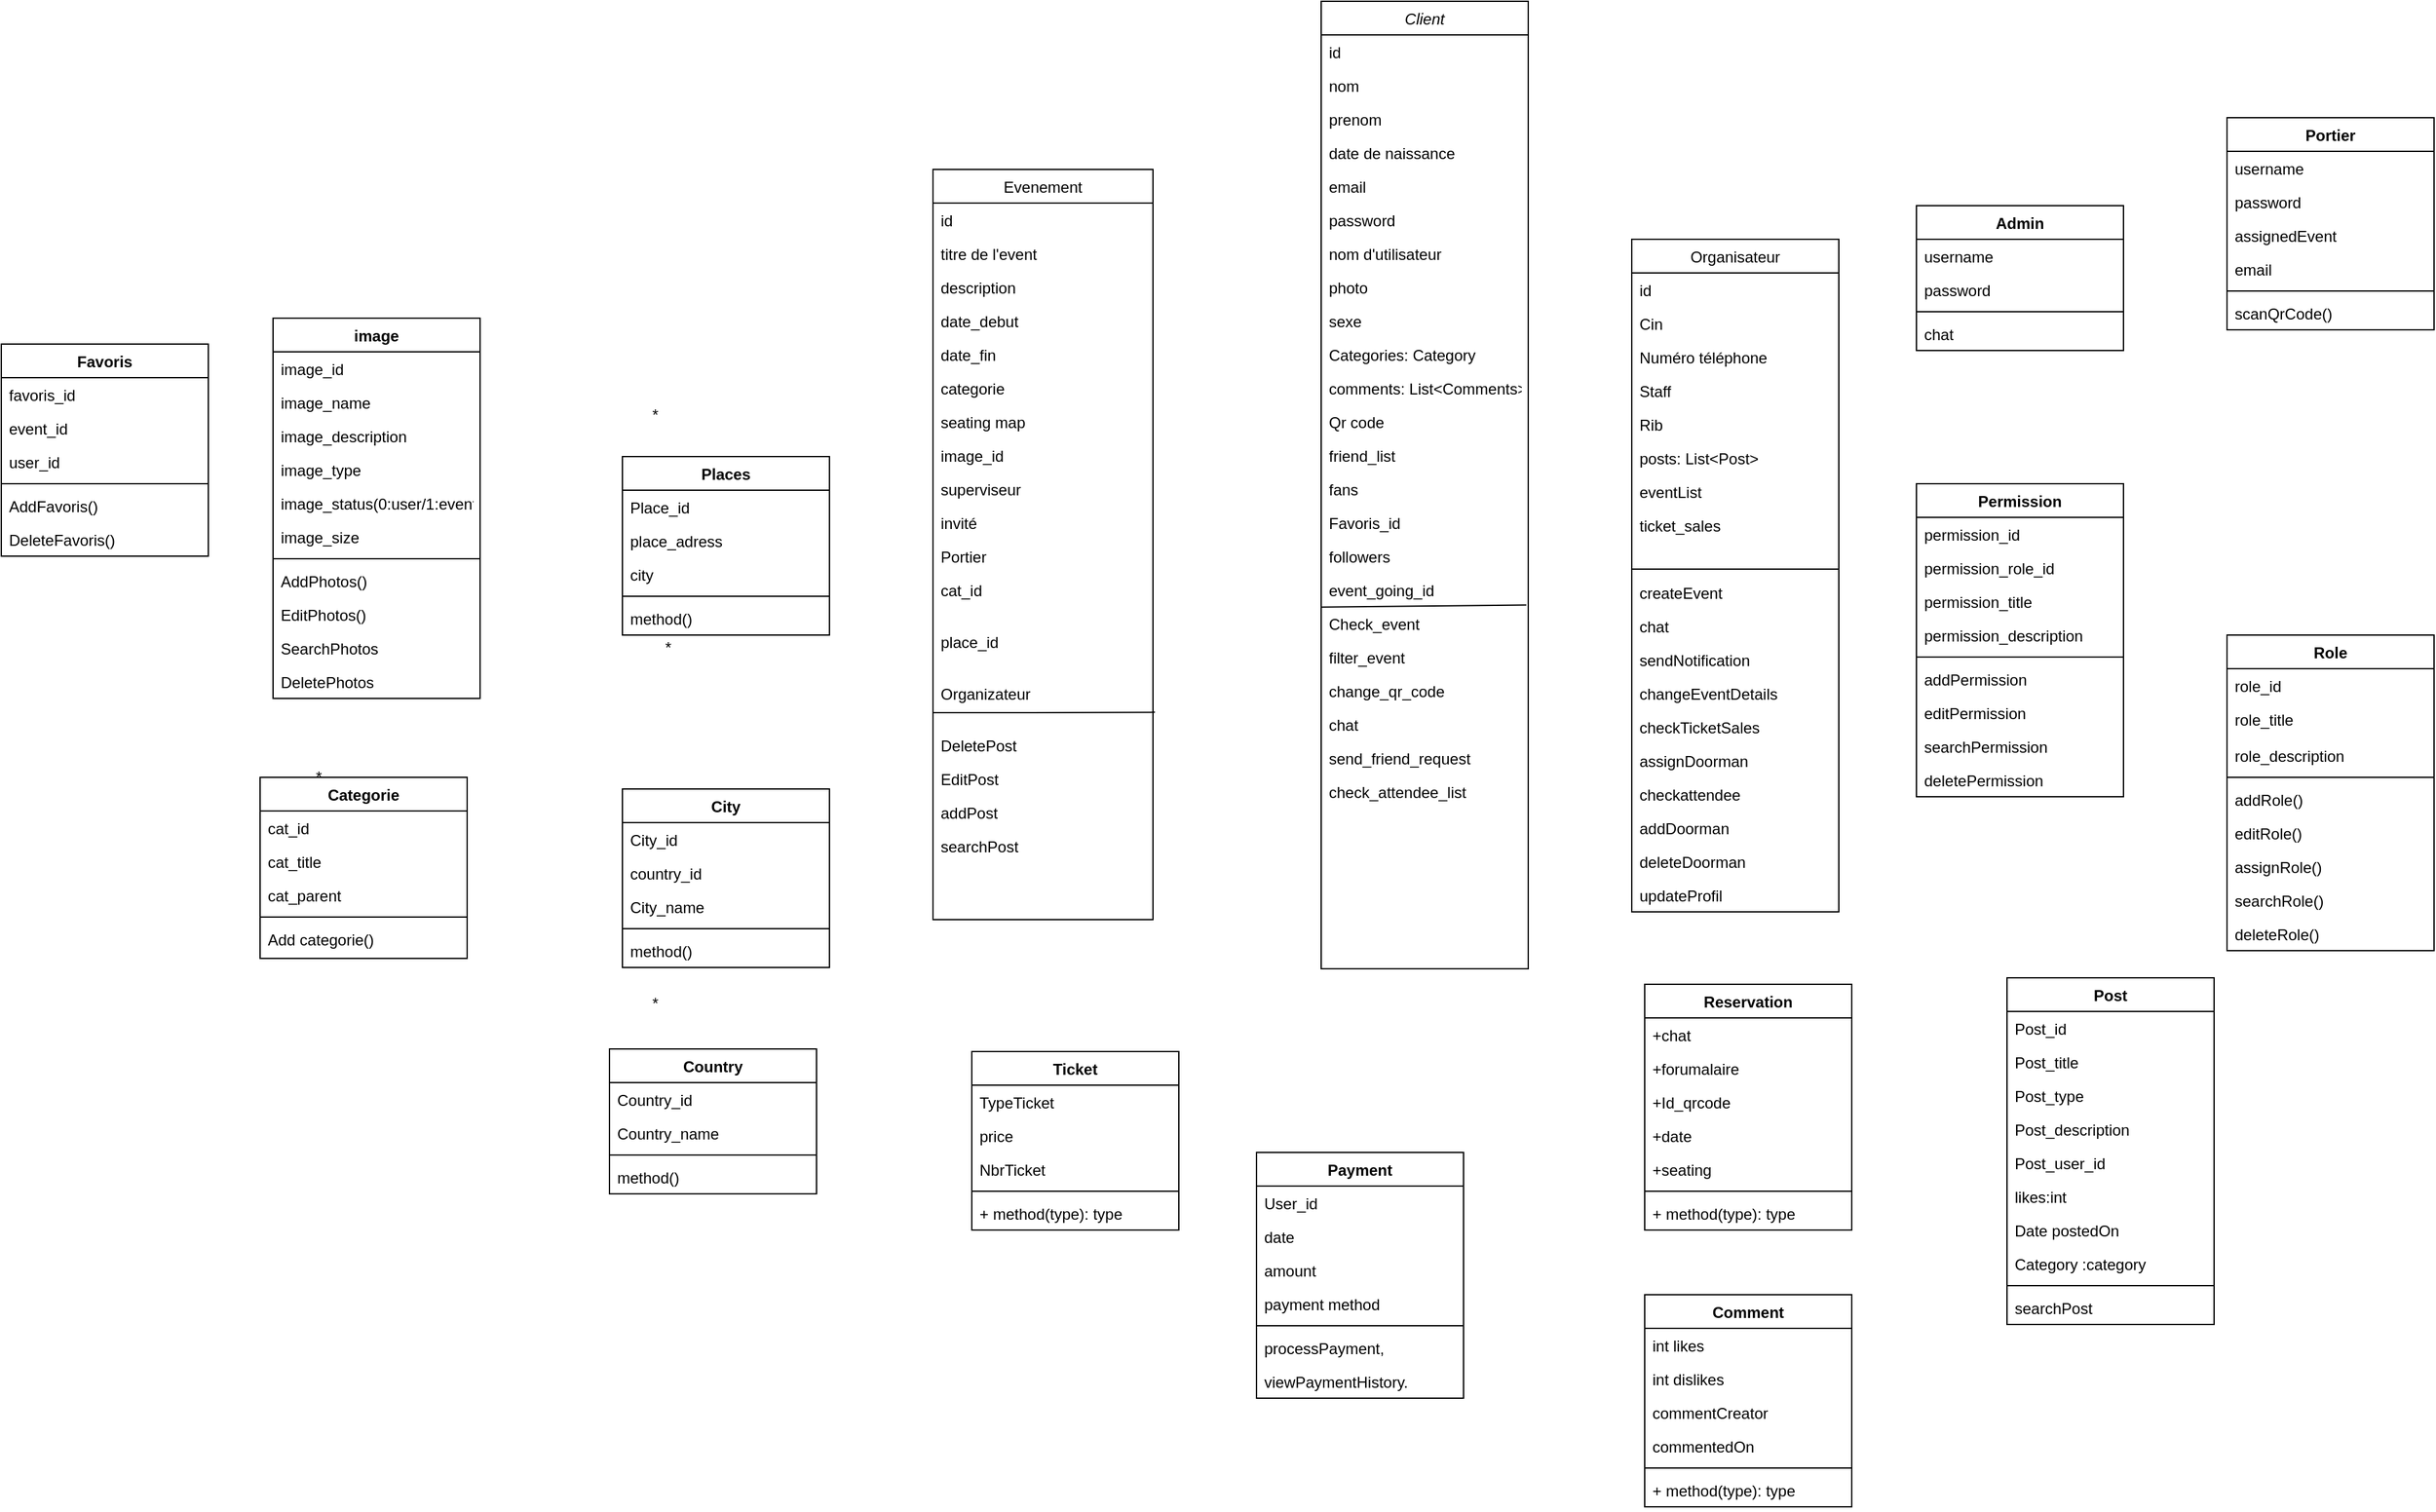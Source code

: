 <mxfile version="20.8.16" type="github">
  <diagram id="C5RBs43oDa-KdzZeNtuy" name="Page-1">
    <mxGraphModel dx="2049" dy="470" grid="1" gridSize="10" guides="1" tooltips="1" connect="1" arrows="1" fold="1" page="1" pageScale="1" pageWidth="1169" pageHeight="827" math="0" shadow="0">
      <root>
        <mxCell id="WIyWlLk6GJQsqaUBKTNV-0" />
        <mxCell id="WIyWlLk6GJQsqaUBKTNV-1" parent="WIyWlLk6GJQsqaUBKTNV-0" />
        <mxCell id="5mnJ16wSldUnXJheerde-0" value="Client" style="swimlane;fontStyle=2;align=center;verticalAlign=top;childLayout=stackLayout;horizontal=1;startSize=26;horizontalStack=0;resizeParent=1;resizeLast=0;collapsible=1;marginBottom=0;rounded=0;shadow=0;strokeWidth=1;" parent="WIyWlLk6GJQsqaUBKTNV-1" vertex="1">
          <mxGeometry x="290" y="520" width="160" height="748" as="geometry">
            <mxRectangle x="230" y="140" width="160" height="26" as="alternateBounds" />
          </mxGeometry>
        </mxCell>
        <mxCell id="5mnJ16wSldUnXJheerde-1" value="id" style="text;align=left;verticalAlign=top;spacingLeft=4;spacingRight=4;overflow=hidden;rotatable=0;points=[[0,0.5],[1,0.5]];portConstraint=eastwest;" parent="5mnJ16wSldUnXJheerde-0" vertex="1">
          <mxGeometry y="26" width="160" height="26" as="geometry" />
        </mxCell>
        <mxCell id="5mnJ16wSldUnXJheerde-2" value="nom" style="text;align=left;verticalAlign=top;spacingLeft=4;spacingRight=4;overflow=hidden;rotatable=0;points=[[0,0.5],[1,0.5]];portConstraint=eastwest;rounded=0;shadow=0;html=0;" parent="5mnJ16wSldUnXJheerde-0" vertex="1">
          <mxGeometry y="52" width="160" height="26" as="geometry" />
        </mxCell>
        <mxCell id="5mnJ16wSldUnXJheerde-3" value="prenom" style="text;align=left;verticalAlign=top;spacingLeft=4;spacingRight=4;overflow=hidden;rotatable=0;points=[[0,0.5],[1,0.5]];portConstraint=eastwest;rounded=0;shadow=0;html=0;" parent="5mnJ16wSldUnXJheerde-0" vertex="1">
          <mxGeometry y="78" width="160" height="26" as="geometry" />
        </mxCell>
        <mxCell id="5mnJ16wSldUnXJheerde-4" value="date de naissance" style="text;align=left;verticalAlign=top;spacingLeft=4;spacingRight=4;overflow=hidden;rotatable=0;points=[[0,0.5],[1,0.5]];portConstraint=eastwest;" parent="5mnJ16wSldUnXJheerde-0" vertex="1">
          <mxGeometry y="104" width="160" height="26" as="geometry" />
        </mxCell>
        <mxCell id="5mnJ16wSldUnXJheerde-5" value="email" style="text;align=left;verticalAlign=top;spacingLeft=4;spacingRight=4;overflow=hidden;rotatable=0;points=[[0,0.5],[1,0.5]];portConstraint=eastwest;" parent="5mnJ16wSldUnXJheerde-0" vertex="1">
          <mxGeometry y="130" width="160" height="26" as="geometry" />
        </mxCell>
        <mxCell id="5mnJ16wSldUnXJheerde-7" value="" style="endArrow=none;html=1;rounded=0;exitX=0.001;exitY=0.014;exitDx=0;exitDy=0;exitPerimeter=0;entryX=0.991;entryY=-0.046;entryDx=0;entryDy=0;entryPerimeter=0;" parent="5mnJ16wSldUnXJheerde-0" source="5mnJ16wSldUnXJheerde-206" target="5mnJ16wSldUnXJheerde-206" edge="1">
          <mxGeometry width="50" height="50" relative="1" as="geometry">
            <mxPoint y="390" as="sourcePoint" />
            <mxPoint x="160" y="450" as="targetPoint" />
            <Array as="points" />
          </mxGeometry>
        </mxCell>
        <mxCell id="5mnJ16wSldUnXJheerde-6" value="password" style="text;align=left;verticalAlign=top;spacingLeft=4;spacingRight=4;overflow=hidden;rotatable=0;points=[[0,0.5],[1,0.5]];portConstraint=eastwest;" parent="5mnJ16wSldUnXJheerde-0" vertex="1">
          <mxGeometry y="156" width="160" height="26" as="geometry" />
        </mxCell>
        <mxCell id="5mnJ16wSldUnXJheerde-8" value="nom d&#39;utilisateur" style="text;align=left;verticalAlign=top;spacingLeft=4;spacingRight=4;overflow=hidden;rotatable=0;points=[[0,0.5],[1,0.5]];portConstraint=eastwest;" parent="5mnJ16wSldUnXJheerde-0" vertex="1">
          <mxGeometry y="182" width="160" height="26" as="geometry" />
        </mxCell>
        <mxCell id="5mnJ16wSldUnXJheerde-9" value="photo" style="text;align=left;verticalAlign=top;spacingLeft=4;spacingRight=4;overflow=hidden;rotatable=0;points=[[0,0.5],[1,0.5]];portConstraint=eastwest;" parent="5mnJ16wSldUnXJheerde-0" vertex="1">
          <mxGeometry y="208" width="160" height="26" as="geometry" />
        </mxCell>
        <mxCell id="5mnJ16wSldUnXJheerde-10" value="sexe" style="text;align=left;verticalAlign=top;spacingLeft=4;spacingRight=4;overflow=hidden;rotatable=0;points=[[0,0.5],[1,0.5]];portConstraint=eastwest;" parent="5mnJ16wSldUnXJheerde-0" vertex="1">
          <mxGeometry y="234" width="160" height="26" as="geometry" />
        </mxCell>
        <mxCell id="5mnJ16wSldUnXJheerde-172" value="Categories: Category" style="text;align=left;verticalAlign=top;spacingLeft=4;spacingRight=4;overflow=hidden;rotatable=0;points=[[0,0.5],[1,0.5]];portConstraint=eastwest;" parent="5mnJ16wSldUnXJheerde-0" vertex="1">
          <mxGeometry y="260" width="160" height="26" as="geometry" />
        </mxCell>
        <mxCell id="5mnJ16wSldUnXJheerde-199" value="comments: List&lt;Comments&gt;" style="text;align=left;verticalAlign=top;spacingLeft=4;spacingRight=4;overflow=hidden;rotatable=0;points=[[0,0.5],[1,0.5]];portConstraint=eastwest;" parent="5mnJ16wSldUnXJheerde-0" vertex="1">
          <mxGeometry y="286" width="160" height="26" as="geometry" />
        </mxCell>
        <mxCell id="5mnJ16wSldUnXJheerde-200" value="Qr code" style="text;align=left;verticalAlign=top;spacingLeft=4;spacingRight=4;overflow=hidden;rotatable=0;points=[[0,0.5],[1,0.5]];portConstraint=eastwest;" parent="5mnJ16wSldUnXJheerde-0" vertex="1">
          <mxGeometry y="312" width="160" height="26" as="geometry" />
        </mxCell>
        <mxCell id="5mnJ16wSldUnXJheerde-201" value="friend_list" style="text;align=left;verticalAlign=top;spacingLeft=4;spacingRight=4;overflow=hidden;rotatable=0;points=[[0,0.5],[1,0.5]];portConstraint=eastwest;" parent="5mnJ16wSldUnXJheerde-0" vertex="1">
          <mxGeometry y="338" width="160" height="26" as="geometry" />
        </mxCell>
        <mxCell id="5mnJ16wSldUnXJheerde-202" value="fans" style="text;align=left;verticalAlign=top;spacingLeft=4;spacingRight=4;overflow=hidden;rotatable=0;points=[[0,0.5],[1,0.5]];portConstraint=eastwest;" parent="5mnJ16wSldUnXJheerde-0" vertex="1">
          <mxGeometry y="364" width="160" height="26" as="geometry" />
        </mxCell>
        <mxCell id="BS6WgVQt4ClSwslzW5X6-24" value="Favoris_id" style="text;align=left;verticalAlign=top;spacingLeft=4;spacingRight=4;overflow=hidden;rotatable=0;points=[[0,0.5],[1,0.5]];portConstraint=eastwest;" parent="5mnJ16wSldUnXJheerde-0" vertex="1">
          <mxGeometry y="390" width="160" height="26" as="geometry" />
        </mxCell>
        <mxCell id="5mnJ16wSldUnXJheerde-204" value="followers" style="text;align=left;verticalAlign=top;spacingLeft=4;spacingRight=4;overflow=hidden;rotatable=0;points=[[0,0.5],[1,0.5]];portConstraint=eastwest;" parent="5mnJ16wSldUnXJheerde-0" vertex="1">
          <mxGeometry y="416" width="160" height="26" as="geometry" />
        </mxCell>
        <mxCell id="5mnJ16wSldUnXJheerde-205" value="event_going_id" style="text;align=left;verticalAlign=top;spacingLeft=4;spacingRight=4;overflow=hidden;rotatable=0;points=[[0,0.5],[1,0.5]];portConstraint=eastwest;" parent="5mnJ16wSldUnXJheerde-0" vertex="1">
          <mxGeometry y="442" width="160" height="26" as="geometry" />
        </mxCell>
        <mxCell id="5mnJ16wSldUnXJheerde-206" value="Check_event" style="text;align=left;verticalAlign=top;spacingLeft=4;spacingRight=4;overflow=hidden;rotatable=0;points=[[0,0.5],[1,0.5]];portConstraint=eastwest;" parent="5mnJ16wSldUnXJheerde-0" vertex="1">
          <mxGeometry y="468" width="160" height="26" as="geometry" />
        </mxCell>
        <mxCell id="5mnJ16wSldUnXJheerde-207" value="filter_event" style="text;align=left;verticalAlign=top;spacingLeft=4;spacingRight=4;overflow=hidden;rotatable=0;points=[[0,0.5],[1,0.5]];portConstraint=eastwest;" parent="5mnJ16wSldUnXJheerde-0" vertex="1">
          <mxGeometry y="494" width="160" height="26" as="geometry" />
        </mxCell>
        <mxCell id="5mnJ16wSldUnXJheerde-208" value="change_qr_code" style="text;align=left;verticalAlign=top;spacingLeft=4;spacingRight=4;overflow=hidden;rotatable=0;points=[[0,0.5],[1,0.5]];portConstraint=eastwest;" parent="5mnJ16wSldUnXJheerde-0" vertex="1">
          <mxGeometry y="520" width="160" height="26" as="geometry" />
        </mxCell>
        <mxCell id="5mnJ16wSldUnXJheerde-209" value="chat" style="text;align=left;verticalAlign=top;spacingLeft=4;spacingRight=4;overflow=hidden;rotatable=0;points=[[0,0.5],[1,0.5]];portConstraint=eastwest;" parent="5mnJ16wSldUnXJheerde-0" vertex="1">
          <mxGeometry y="546" width="160" height="26" as="geometry" />
        </mxCell>
        <mxCell id="5mnJ16wSldUnXJheerde-210" value="send_friend_request" style="text;align=left;verticalAlign=top;spacingLeft=4;spacingRight=4;overflow=hidden;rotatable=0;points=[[0,0.5],[1,0.5]];portConstraint=eastwest;" parent="5mnJ16wSldUnXJheerde-0" vertex="1">
          <mxGeometry y="572" width="160" height="26" as="geometry" />
        </mxCell>
        <mxCell id="5mnJ16wSldUnXJheerde-211" value="check_attendee_list" style="text;align=left;verticalAlign=top;spacingLeft=4;spacingRight=4;overflow=hidden;rotatable=0;points=[[0,0.5],[1,0.5]];portConstraint=eastwest;" parent="5mnJ16wSldUnXJheerde-0" vertex="1">
          <mxGeometry y="598" width="160" height="26" as="geometry" />
        </mxCell>
        <mxCell id="5mnJ16wSldUnXJheerde-11" value="Organisateur" style="swimlane;fontStyle=0;align=center;verticalAlign=top;childLayout=stackLayout;horizontal=1;startSize=26;horizontalStack=0;resizeParent=1;resizeLast=0;collapsible=1;marginBottom=0;rounded=0;shadow=0;strokeWidth=1;" parent="WIyWlLk6GJQsqaUBKTNV-1" vertex="1">
          <mxGeometry x="530" y="704" width="160" height="520" as="geometry">
            <mxRectangle x="130" y="380" width="160" height="26" as="alternateBounds" />
          </mxGeometry>
        </mxCell>
        <mxCell id="5mnJ16wSldUnXJheerde-12" value="id" style="text;align=left;verticalAlign=top;spacingLeft=4;spacingRight=4;overflow=hidden;rotatable=0;points=[[0,0.5],[1,0.5]];portConstraint=eastwest;" parent="5mnJ16wSldUnXJheerde-11" vertex="1">
          <mxGeometry y="26" width="160" height="26" as="geometry" />
        </mxCell>
        <mxCell id="5mnJ16wSldUnXJheerde-13" value="Cin" style="text;align=left;verticalAlign=top;spacingLeft=4;spacingRight=4;overflow=hidden;rotatable=0;points=[[0,0.5],[1,0.5]];portConstraint=eastwest;rounded=0;shadow=0;html=0;" parent="5mnJ16wSldUnXJheerde-11" vertex="1">
          <mxGeometry y="52" width="160" height="26" as="geometry" />
        </mxCell>
        <mxCell id="5mnJ16wSldUnXJheerde-14" value="Numéro téléphone" style="text;align=left;verticalAlign=top;spacingLeft=4;spacingRight=4;overflow=hidden;rotatable=0;points=[[0,0.5],[1,0.5]];portConstraint=eastwest;fontStyle=0" parent="5mnJ16wSldUnXJheerde-11" vertex="1">
          <mxGeometry y="78" width="160" height="26" as="geometry" />
        </mxCell>
        <mxCell id="5mnJ16wSldUnXJheerde-15" value="Staff" style="text;align=left;verticalAlign=top;spacingLeft=4;spacingRight=4;overflow=hidden;rotatable=0;points=[[0,0.5],[1,0.5]];portConstraint=eastwest;fontStyle=0" parent="5mnJ16wSldUnXJheerde-11" vertex="1">
          <mxGeometry y="104" width="160" height="26" as="geometry" />
        </mxCell>
        <mxCell id="5mnJ16wSldUnXJheerde-184" value="Rib" style="text;align=left;verticalAlign=top;spacingLeft=4;spacingRight=4;overflow=hidden;rotatable=0;points=[[0,0.5],[1,0.5]];portConstraint=eastwest;fontStyle=0" parent="5mnJ16wSldUnXJheerde-11" vertex="1">
          <mxGeometry y="130" width="160" height="26" as="geometry" />
        </mxCell>
        <mxCell id="5mnJ16wSldUnXJheerde-16" value="posts: List&lt;Post&gt;" style="text;align=left;verticalAlign=top;spacingLeft=4;spacingRight=4;overflow=hidden;rotatable=0;points=[[0,0.5],[1,0.5]];portConstraint=eastwest;fontStyle=0" parent="5mnJ16wSldUnXJheerde-11" vertex="1">
          <mxGeometry y="156" width="160" height="26" as="geometry" />
        </mxCell>
        <mxCell id="5mnJ16wSldUnXJheerde-214" value="eventList" style="text;align=left;verticalAlign=top;spacingLeft=4;spacingRight=4;overflow=hidden;rotatable=0;points=[[0,0.5],[1,0.5]];portConstraint=eastwest;fontStyle=0" parent="5mnJ16wSldUnXJheerde-11" vertex="1">
          <mxGeometry y="182" width="160" height="26" as="geometry" />
        </mxCell>
        <mxCell id="5mnJ16wSldUnXJheerde-215" value="ticket_sales" style="text;align=left;verticalAlign=top;spacingLeft=4;spacingRight=4;overflow=hidden;rotatable=0;points=[[0,0.5],[1,0.5]];portConstraint=eastwest;fontStyle=0" parent="5mnJ16wSldUnXJheerde-11" vertex="1">
          <mxGeometry y="208" width="160" height="26" as="geometry" />
        </mxCell>
        <mxCell id="5mnJ16wSldUnXJheerde-219" value="  " style="text;align=left;verticalAlign=top;spacingLeft=4;spacingRight=4;overflow=hidden;rotatable=0;points=[[0,0.5],[1,0.5]];portConstraint=eastwest;fontStyle=0" parent="5mnJ16wSldUnXJheerde-11" vertex="1">
          <mxGeometry y="234" width="160" height="26" as="geometry" />
        </mxCell>
        <mxCell id="5mnJ16wSldUnXJheerde-220" value="createEvent" style="text;align=left;verticalAlign=top;spacingLeft=4;spacingRight=4;overflow=hidden;rotatable=0;points=[[0,0.5],[1,0.5]];portConstraint=eastwest;fontStyle=0" parent="5mnJ16wSldUnXJheerde-11" vertex="1">
          <mxGeometry y="260" width="160" height="26" as="geometry" />
        </mxCell>
        <mxCell id="5mnJ16wSldUnXJheerde-221" value="chat" style="text;align=left;verticalAlign=top;spacingLeft=4;spacingRight=4;overflow=hidden;rotatable=0;points=[[0,0.5],[1,0.5]];portConstraint=eastwest;fontStyle=0" parent="5mnJ16wSldUnXJheerde-11" vertex="1">
          <mxGeometry y="286" width="160" height="26" as="geometry" />
        </mxCell>
        <mxCell id="5mnJ16wSldUnXJheerde-222" value="sendNotification" style="text;align=left;verticalAlign=top;spacingLeft=4;spacingRight=4;overflow=hidden;rotatable=0;points=[[0,0.5],[1,0.5]];portConstraint=eastwest;fontStyle=0" parent="5mnJ16wSldUnXJheerde-11" vertex="1">
          <mxGeometry y="312" width="160" height="26" as="geometry" />
        </mxCell>
        <mxCell id="5mnJ16wSldUnXJheerde-223" value="changeEventDetails" style="text;align=left;verticalAlign=top;spacingLeft=4;spacingRight=4;overflow=hidden;rotatable=0;points=[[0,0.5],[1,0.5]];portConstraint=eastwest;fontStyle=0" parent="5mnJ16wSldUnXJheerde-11" vertex="1">
          <mxGeometry y="338" width="160" height="26" as="geometry" />
        </mxCell>
        <mxCell id="5mnJ16wSldUnXJheerde-224" value="checkTicketSales" style="text;align=left;verticalAlign=top;spacingLeft=4;spacingRight=4;overflow=hidden;rotatable=0;points=[[0,0.5],[1,0.5]];portConstraint=eastwest;fontStyle=0" parent="5mnJ16wSldUnXJheerde-11" vertex="1">
          <mxGeometry y="364" width="160" height="26" as="geometry" />
        </mxCell>
        <mxCell id="5mnJ16wSldUnXJheerde-225" value="assignDoorman" style="text;align=left;verticalAlign=top;spacingLeft=4;spacingRight=4;overflow=hidden;rotatable=0;points=[[0,0.5],[1,0.5]];portConstraint=eastwest;fontStyle=0" parent="5mnJ16wSldUnXJheerde-11" vertex="1">
          <mxGeometry y="390" width="160" height="26" as="geometry" />
        </mxCell>
        <mxCell id="5mnJ16wSldUnXJheerde-17" value="" style="endArrow=none;html=1;rounded=0;" parent="5mnJ16wSldUnXJheerde-11" edge="1">
          <mxGeometry width="50" height="50" relative="1" as="geometry">
            <mxPoint y="255" as="sourcePoint" />
            <mxPoint x="160" y="255" as="targetPoint" />
            <Array as="points" />
          </mxGeometry>
        </mxCell>
        <mxCell id="jNlr6iQfmTOFvJ1YCdAX-0" value="checkattendee" style="text;align=left;verticalAlign=top;spacingLeft=4;spacingRight=4;overflow=hidden;rotatable=0;points=[[0,0.5],[1,0.5]];portConstraint=eastwest;fontStyle=0" parent="5mnJ16wSldUnXJheerde-11" vertex="1">
          <mxGeometry y="416" width="160" height="26" as="geometry" />
        </mxCell>
        <mxCell id="jNlr6iQfmTOFvJ1YCdAX-1" value="addDoorman" style="text;align=left;verticalAlign=top;spacingLeft=4;spacingRight=4;overflow=hidden;rotatable=0;points=[[0,0.5],[1,0.5]];portConstraint=eastwest;fontStyle=0" parent="5mnJ16wSldUnXJheerde-11" vertex="1">
          <mxGeometry y="442" width="160" height="26" as="geometry" />
        </mxCell>
        <mxCell id="jNlr6iQfmTOFvJ1YCdAX-2" value="deleteDoorman" style="text;align=left;verticalAlign=top;spacingLeft=4;spacingRight=4;overflow=hidden;rotatable=0;points=[[0,0.5],[1,0.5]];portConstraint=eastwest;fontStyle=0" parent="5mnJ16wSldUnXJheerde-11" vertex="1">
          <mxGeometry y="468" width="160" height="26" as="geometry" />
        </mxCell>
        <mxCell id="-BzcipGogu1p9zCwDu_H-0" value="updateProfil&#xa;" style="text;align=left;verticalAlign=top;spacingLeft=4;spacingRight=4;overflow=hidden;rotatable=0;points=[[0,0.5],[1,0.5]];portConstraint=eastwest;fontStyle=0" vertex="1" parent="5mnJ16wSldUnXJheerde-11">
          <mxGeometry y="494" width="160" height="26" as="geometry" />
        </mxCell>
        <mxCell id="5mnJ16wSldUnXJheerde-32" value="Reservation" style="swimlane;fontStyle=1;align=center;verticalAlign=top;childLayout=stackLayout;horizontal=1;startSize=26;horizontalStack=0;resizeParent=1;resizeParentMax=0;resizeLast=0;collapsible=1;marginBottom=0;html=0;" parent="WIyWlLk6GJQsqaUBKTNV-1" vertex="1">
          <mxGeometry x="540" y="1280" width="160" height="190" as="geometry" />
        </mxCell>
        <mxCell id="5mnJ16wSldUnXJheerde-33" value="+chat&#xa;" style="text;strokeColor=none;fillColor=none;align=left;verticalAlign=top;spacingLeft=4;spacingRight=4;overflow=hidden;rotatable=0;points=[[0,0.5],[1,0.5]];portConstraint=eastwest;" parent="5mnJ16wSldUnXJheerde-32" vertex="1">
          <mxGeometry y="26" width="160" height="26" as="geometry" />
        </mxCell>
        <mxCell id="sWNq0l7zCP9BS_W4C9OJ-4" value="+forumalaire" style="text;strokeColor=none;fillColor=none;align=left;verticalAlign=top;spacingLeft=4;spacingRight=4;overflow=hidden;rotatable=0;points=[[0,0.5],[1,0.5]];portConstraint=eastwest;" parent="5mnJ16wSldUnXJheerde-32" vertex="1">
          <mxGeometry y="52" width="160" height="26" as="geometry" />
        </mxCell>
        <mxCell id="sWNq0l7zCP9BS_W4C9OJ-5" value="+Id_qrcode" style="text;strokeColor=none;fillColor=none;align=left;verticalAlign=top;spacingLeft=4;spacingRight=4;overflow=hidden;rotatable=0;points=[[0,0.5],[1,0.5]];portConstraint=eastwest;" parent="5mnJ16wSldUnXJheerde-32" vertex="1">
          <mxGeometry y="78" width="160" height="26" as="geometry" />
        </mxCell>
        <mxCell id="sWNq0l7zCP9BS_W4C9OJ-8" value="+date" style="text;strokeColor=none;fillColor=none;align=left;verticalAlign=top;spacingLeft=4;spacingRight=4;overflow=hidden;rotatable=0;points=[[0,0.5],[1,0.5]];portConstraint=eastwest;" parent="5mnJ16wSldUnXJheerde-32" vertex="1">
          <mxGeometry y="104" width="160" height="26" as="geometry" />
        </mxCell>
        <mxCell id="5mnJ16wSldUnXJheerde-34" value="+seating" style="text;strokeColor=none;fillColor=none;align=left;verticalAlign=top;spacingLeft=4;spacingRight=4;overflow=hidden;rotatable=0;points=[[0,0.5],[1,0.5]];portConstraint=eastwest;" parent="5mnJ16wSldUnXJheerde-32" vertex="1">
          <mxGeometry y="130" width="160" height="26" as="geometry" />
        </mxCell>
        <mxCell id="5mnJ16wSldUnXJheerde-35" value="" style="line;strokeWidth=1;fillColor=none;align=left;verticalAlign=middle;spacingTop=-1;spacingLeft=3;spacingRight=3;rotatable=0;labelPosition=right;points=[];portConstraint=eastwest;strokeColor=inherit;html=0;" parent="5mnJ16wSldUnXJheerde-32" vertex="1">
          <mxGeometry y="156" width="160" height="8" as="geometry" />
        </mxCell>
        <mxCell id="5mnJ16wSldUnXJheerde-36" value="+ method(type): type" style="text;strokeColor=none;fillColor=none;align=left;verticalAlign=top;spacingLeft=4;spacingRight=4;overflow=hidden;rotatable=0;points=[[0,0.5],[1,0.5]];portConstraint=eastwest;" parent="5mnJ16wSldUnXJheerde-32" vertex="1">
          <mxGeometry y="164" width="160" height="26" as="geometry" />
        </mxCell>
        <mxCell id="5mnJ16wSldUnXJheerde-37" value="Portier" style="swimlane;fontStyle=1;align=center;verticalAlign=top;childLayout=stackLayout;horizontal=1;startSize=26;horizontalStack=0;resizeParent=1;resizeParentMax=0;resizeLast=0;collapsible=1;marginBottom=0;html=0;" parent="WIyWlLk6GJQsqaUBKTNV-1" vertex="1">
          <mxGeometry x="990" y="610" width="160" height="164" as="geometry" />
        </mxCell>
        <mxCell id="5mnJ16wSldUnXJheerde-38" value="username" style="text;strokeColor=none;fillColor=none;align=left;verticalAlign=top;spacingLeft=4;spacingRight=4;overflow=hidden;rotatable=0;points=[[0,0.5],[1,0.5]];portConstraint=eastwest;" parent="5mnJ16wSldUnXJheerde-37" vertex="1">
          <mxGeometry y="26" width="160" height="26" as="geometry" />
        </mxCell>
        <mxCell id="5mnJ16wSldUnXJheerde-226" value="password" style="text;strokeColor=none;fillColor=none;align=left;verticalAlign=top;spacingLeft=4;spacingRight=4;overflow=hidden;rotatable=0;points=[[0,0.5],[1,0.5]];portConstraint=eastwest;" parent="5mnJ16wSldUnXJheerde-37" vertex="1">
          <mxGeometry y="52" width="160" height="26" as="geometry" />
        </mxCell>
        <mxCell id="5mnJ16wSldUnXJheerde-229" value="assignedEvent" style="text;strokeColor=none;fillColor=none;align=left;verticalAlign=top;spacingLeft=4;spacingRight=4;overflow=hidden;rotatable=0;points=[[0,0.5],[1,0.5]];portConstraint=eastwest;" parent="5mnJ16wSldUnXJheerde-37" vertex="1">
          <mxGeometry y="78" width="160" height="26" as="geometry" />
        </mxCell>
        <mxCell id="5mnJ16wSldUnXJheerde-227" value="email" style="text;strokeColor=none;fillColor=none;align=left;verticalAlign=top;spacingLeft=4;spacingRight=4;overflow=hidden;rotatable=0;points=[[0,0.5],[1,0.5]];portConstraint=eastwest;" parent="5mnJ16wSldUnXJheerde-37" vertex="1">
          <mxGeometry y="104" width="160" height="26" as="geometry" />
        </mxCell>
        <mxCell id="5mnJ16wSldUnXJheerde-39" value="" style="line;strokeWidth=1;fillColor=none;align=left;verticalAlign=middle;spacingTop=-1;spacingLeft=3;spacingRight=3;rotatable=0;labelPosition=right;points=[];portConstraint=eastwest;strokeColor=inherit;html=0;" parent="5mnJ16wSldUnXJheerde-37" vertex="1">
          <mxGeometry y="130" width="160" height="8" as="geometry" />
        </mxCell>
        <mxCell id="5mnJ16wSldUnXJheerde-40" value="scanQrCode()" style="text;strokeColor=none;fillColor=none;align=left;verticalAlign=top;spacingLeft=4;spacingRight=4;overflow=hidden;rotatable=0;points=[[0,0.5],[1,0.5]];portConstraint=eastwest;" parent="5mnJ16wSldUnXJheerde-37" vertex="1">
          <mxGeometry y="138" width="160" height="26" as="geometry" />
        </mxCell>
        <mxCell id="5mnJ16wSldUnXJheerde-41" value="*" style="text;html=1;align=center;verticalAlign=middle;resizable=0;points=[];autosize=1;strokeColor=none;fillColor=none;" parent="WIyWlLk6GJQsqaUBKTNV-1" vertex="1">
          <mxGeometry x="-500" y="1105" width="30" height="30" as="geometry" />
        </mxCell>
        <mxCell id="5mnJ16wSldUnXJheerde-44" value="Ticket" style="swimlane;fontStyle=1;align=center;verticalAlign=top;childLayout=stackLayout;horizontal=1;startSize=26;horizontalStack=0;resizeParent=1;resizeParentMax=0;resizeLast=0;collapsible=1;marginBottom=0;" parent="WIyWlLk6GJQsqaUBKTNV-1" vertex="1">
          <mxGeometry x="20" y="1332" width="160" height="138" as="geometry" />
        </mxCell>
        <mxCell id="5mnJ16wSldUnXJheerde-45" value="TypeTicket&#xa;" style="text;strokeColor=none;fillColor=none;align=left;verticalAlign=top;spacingLeft=4;spacingRight=4;overflow=hidden;rotatable=0;points=[[0,0.5],[1,0.5]];portConstraint=eastwest;" parent="5mnJ16wSldUnXJheerde-44" vertex="1">
          <mxGeometry y="26" width="160" height="26" as="geometry" />
        </mxCell>
        <mxCell id="5mnJ16wSldUnXJheerde-46" value="price" style="text;strokeColor=none;fillColor=none;align=left;verticalAlign=top;spacingLeft=4;spacingRight=4;overflow=hidden;rotatable=0;points=[[0,0.5],[1,0.5]];portConstraint=eastwest;" parent="5mnJ16wSldUnXJheerde-44" vertex="1">
          <mxGeometry y="52" width="160" height="26" as="geometry" />
        </mxCell>
        <mxCell id="5mnJ16wSldUnXJheerde-47" value="NbrTicket" style="text;strokeColor=none;fillColor=none;align=left;verticalAlign=top;spacingLeft=4;spacingRight=4;overflow=hidden;rotatable=0;points=[[0,0.5],[1,0.5]];portConstraint=eastwest;" parent="5mnJ16wSldUnXJheerde-44" vertex="1">
          <mxGeometry y="78" width="160" height="26" as="geometry" />
        </mxCell>
        <mxCell id="5mnJ16wSldUnXJheerde-48" value="" style="line;strokeWidth=1;fillColor=none;align=left;verticalAlign=middle;spacingTop=-1;spacingLeft=3;spacingRight=3;rotatable=0;labelPosition=right;points=[];portConstraint=eastwest;strokeColor=inherit;" parent="5mnJ16wSldUnXJheerde-44" vertex="1">
          <mxGeometry y="104" width="160" height="8" as="geometry" />
        </mxCell>
        <mxCell id="5mnJ16wSldUnXJheerde-49" value="+ method(type): type" style="text;strokeColor=none;fillColor=none;align=left;verticalAlign=top;spacingLeft=4;spacingRight=4;overflow=hidden;rotatable=0;points=[[0,0.5],[1,0.5]];portConstraint=eastwest;" parent="5mnJ16wSldUnXJheerde-44" vertex="1">
          <mxGeometry y="112" width="160" height="26" as="geometry" />
        </mxCell>
        <mxCell id="5mnJ16wSldUnXJheerde-50" value="Payment" style="swimlane;fontStyle=1;align=center;verticalAlign=top;childLayout=stackLayout;horizontal=1;startSize=26;horizontalStack=0;resizeParent=1;resizeParentMax=0;resizeLast=0;collapsible=1;marginBottom=0;" parent="WIyWlLk6GJQsqaUBKTNV-1" vertex="1">
          <mxGeometry x="240" y="1410" width="160" height="190" as="geometry" />
        </mxCell>
        <mxCell id="5mnJ16wSldUnXJheerde-51" value="User_id" style="text;strokeColor=none;fillColor=none;align=left;verticalAlign=top;spacingLeft=4;spacingRight=4;overflow=hidden;rotatable=0;points=[[0,0.5],[1,0.5]];portConstraint=eastwest;" parent="5mnJ16wSldUnXJheerde-50" vertex="1">
          <mxGeometry y="26" width="160" height="26" as="geometry" />
        </mxCell>
        <mxCell id="5mnJ16wSldUnXJheerde-52" value="date" style="text;strokeColor=none;fillColor=none;align=left;verticalAlign=top;spacingLeft=4;spacingRight=4;overflow=hidden;rotatable=0;points=[[0,0.5],[1,0.5]];portConstraint=eastwest;" parent="5mnJ16wSldUnXJheerde-50" vertex="1">
          <mxGeometry y="52" width="160" height="26" as="geometry" />
        </mxCell>
        <mxCell id="5mnJ16wSldUnXJheerde-53" value="amount" style="text;strokeColor=none;fillColor=none;align=left;verticalAlign=top;spacingLeft=4;spacingRight=4;overflow=hidden;rotatable=0;points=[[0,0.5],[1,0.5]];portConstraint=eastwest;" parent="5mnJ16wSldUnXJheerde-50" vertex="1">
          <mxGeometry y="78" width="160" height="26" as="geometry" />
        </mxCell>
        <mxCell id="5mnJ16wSldUnXJheerde-54" value="payment method&#xa;" style="text;strokeColor=none;fillColor=none;align=left;verticalAlign=top;spacingLeft=4;spacingRight=4;overflow=hidden;rotatable=0;points=[[0,0.5],[1,0.5]];portConstraint=eastwest;" parent="5mnJ16wSldUnXJheerde-50" vertex="1">
          <mxGeometry y="104" width="160" height="26" as="geometry" />
        </mxCell>
        <mxCell id="5mnJ16wSldUnXJheerde-55" value="" style="line;strokeWidth=1;fillColor=none;align=left;verticalAlign=middle;spacingTop=-1;spacingLeft=3;spacingRight=3;rotatable=0;labelPosition=right;points=[];portConstraint=eastwest;strokeColor=inherit;" parent="5mnJ16wSldUnXJheerde-50" vertex="1">
          <mxGeometry y="130" width="160" height="8" as="geometry" />
        </mxCell>
        <mxCell id="5mnJ16wSldUnXJheerde-56" value="processPayment, " style="text;strokeColor=none;fillColor=none;align=left;verticalAlign=top;spacingLeft=4;spacingRight=4;overflow=hidden;rotatable=0;points=[[0,0.5],[1,0.5]];portConstraint=eastwest;" parent="5mnJ16wSldUnXJheerde-50" vertex="1">
          <mxGeometry y="138" width="160" height="26" as="geometry" />
        </mxCell>
        <mxCell id="5mnJ16wSldUnXJheerde-57" value="viewPaymentHistory.&#xa;&#xa;" style="text;strokeColor=none;fillColor=none;align=left;verticalAlign=top;spacingLeft=4;spacingRight=4;overflow=hidden;rotatable=0;points=[[0,0.5],[1,0.5]];portConstraint=eastwest;" parent="5mnJ16wSldUnXJheerde-50" vertex="1">
          <mxGeometry y="164" width="160" height="26" as="geometry" />
        </mxCell>
        <mxCell id="5mnJ16wSldUnXJheerde-58" value="Post" style="swimlane;fontStyle=1;align=center;verticalAlign=top;childLayout=stackLayout;horizontal=1;startSize=26;horizontalStack=0;resizeParent=1;resizeParentMax=0;resizeLast=0;collapsible=1;marginBottom=0;html=0;" parent="WIyWlLk6GJQsqaUBKTNV-1" vertex="1">
          <mxGeometry x="820" y="1275" width="160" height="268" as="geometry" />
        </mxCell>
        <mxCell id="5mnJ16wSldUnXJheerde-59" value="Post_id&#xa;" style="text;strokeColor=none;fillColor=none;align=left;verticalAlign=top;spacingLeft=4;spacingRight=4;overflow=hidden;rotatable=0;points=[[0,0.5],[1,0.5]];portConstraint=eastwest;" parent="5mnJ16wSldUnXJheerde-58" vertex="1">
          <mxGeometry y="26" width="160" height="26" as="geometry" />
        </mxCell>
        <mxCell id="5mnJ16wSldUnXJheerde-113" value="Post_title" style="text;strokeColor=none;fillColor=none;align=left;verticalAlign=top;spacingLeft=4;spacingRight=4;overflow=hidden;rotatable=0;points=[[0,0.5],[1,0.5]];portConstraint=eastwest;" parent="5mnJ16wSldUnXJheerde-58" vertex="1">
          <mxGeometry y="52" width="160" height="26" as="geometry" />
        </mxCell>
        <mxCell id="5mnJ16wSldUnXJheerde-114" value="Post_type" style="text;strokeColor=none;fillColor=none;align=left;verticalAlign=top;spacingLeft=4;spacingRight=4;overflow=hidden;rotatable=0;points=[[0,0.5],[1,0.5]];portConstraint=eastwest;" parent="5mnJ16wSldUnXJheerde-58" vertex="1">
          <mxGeometry y="78" width="160" height="26" as="geometry" />
        </mxCell>
        <mxCell id="5mnJ16wSldUnXJheerde-115" value="Post_description" style="text;strokeColor=none;fillColor=none;align=left;verticalAlign=top;spacingLeft=4;spacingRight=4;overflow=hidden;rotatable=0;points=[[0,0.5],[1,0.5]];portConstraint=eastwest;" parent="5mnJ16wSldUnXJheerde-58" vertex="1">
          <mxGeometry y="104" width="160" height="26" as="geometry" />
        </mxCell>
        <mxCell id="5mnJ16wSldUnXJheerde-116" value="Post_user_id" style="text;strokeColor=none;fillColor=none;align=left;verticalAlign=top;spacingLeft=4;spacingRight=4;overflow=hidden;rotatable=0;points=[[0,0.5],[1,0.5]];portConstraint=eastwest;" parent="5mnJ16wSldUnXJheerde-58" vertex="1">
          <mxGeometry y="130" width="160" height="26" as="geometry" />
        </mxCell>
        <mxCell id="5mnJ16wSldUnXJheerde-145" value="likes:int" style="text;strokeColor=none;fillColor=none;align=left;verticalAlign=top;spacingLeft=4;spacingRight=4;overflow=hidden;rotatable=0;points=[[0,0.5],[1,0.5]];portConstraint=eastwest;" parent="5mnJ16wSldUnXJheerde-58" vertex="1">
          <mxGeometry y="156" width="160" height="26" as="geometry" />
        </mxCell>
        <mxCell id="5mnJ16wSldUnXJheerde-147" value="Date postedOn" style="text;strokeColor=none;fillColor=none;align=left;verticalAlign=top;spacingLeft=4;spacingRight=4;overflow=hidden;rotatable=0;points=[[0,0.5],[1,0.5]];portConstraint=eastwest;" parent="5mnJ16wSldUnXJheerde-58" vertex="1">
          <mxGeometry y="182" width="160" height="26" as="geometry" />
        </mxCell>
        <mxCell id="5mnJ16wSldUnXJheerde-148" value="Category :category" style="text;strokeColor=none;fillColor=none;align=left;verticalAlign=top;spacingLeft=4;spacingRight=4;overflow=hidden;rotatable=0;points=[[0,0.5],[1,0.5]];portConstraint=eastwest;" parent="5mnJ16wSldUnXJheerde-58" vertex="1">
          <mxGeometry y="208" width="160" height="26" as="geometry" />
        </mxCell>
        <mxCell id="5mnJ16wSldUnXJheerde-60" value="" style="line;strokeWidth=1;fillColor=none;align=left;verticalAlign=middle;spacingTop=-1;spacingLeft=3;spacingRight=3;rotatable=0;labelPosition=right;points=[];portConstraint=eastwest;strokeColor=inherit;html=0;" parent="5mnJ16wSldUnXJheerde-58" vertex="1">
          <mxGeometry y="234" width="160" height="8" as="geometry" />
        </mxCell>
        <mxCell id="5mnJ16wSldUnXJheerde-119" value="searchPost" style="text;strokeColor=none;fillColor=none;align=left;verticalAlign=top;spacingLeft=4;spacingRight=4;overflow=hidden;rotatable=0;points=[[0,0.5],[1,0.5]];portConstraint=eastwest;" parent="5mnJ16wSldUnXJheerde-58" vertex="1">
          <mxGeometry y="242" width="160" height="26" as="geometry" />
        </mxCell>
        <mxCell id="5mnJ16wSldUnXJheerde-62" value="Admin" style="swimlane;fontStyle=1;align=center;verticalAlign=top;childLayout=stackLayout;horizontal=1;startSize=26;horizontalStack=0;resizeParent=1;resizeParentMax=0;resizeLast=0;collapsible=1;marginBottom=0;html=0;" parent="WIyWlLk6GJQsqaUBKTNV-1" vertex="1">
          <mxGeometry x="750" y="678" width="160" height="112" as="geometry" />
        </mxCell>
        <mxCell id="5mnJ16wSldUnXJheerde-63" value="username" style="text;strokeColor=none;fillColor=none;align=left;verticalAlign=top;spacingLeft=4;spacingRight=4;overflow=hidden;rotatable=0;points=[[0,0.5],[1,0.5]];portConstraint=eastwest;" parent="5mnJ16wSldUnXJheerde-62" vertex="1">
          <mxGeometry y="26" width="160" height="26" as="geometry" />
        </mxCell>
        <mxCell id="5mnJ16wSldUnXJheerde-66" value="password" style="text;strokeColor=none;fillColor=none;align=left;verticalAlign=top;spacingLeft=4;spacingRight=4;overflow=hidden;rotatable=0;points=[[0,0.5],[1,0.5]];portConstraint=eastwest;" parent="5mnJ16wSldUnXJheerde-62" vertex="1">
          <mxGeometry y="52" width="160" height="26" as="geometry" />
        </mxCell>
        <mxCell id="5mnJ16wSldUnXJheerde-64" value="" style="line;strokeWidth=1;fillColor=none;align=left;verticalAlign=middle;spacingTop=-1;spacingLeft=3;spacingRight=3;rotatable=0;labelPosition=right;points=[];portConstraint=eastwest;strokeColor=inherit;html=0;" parent="5mnJ16wSldUnXJheerde-62" vertex="1">
          <mxGeometry y="78" width="160" height="8" as="geometry" />
        </mxCell>
        <mxCell id="5mnJ16wSldUnXJheerde-65" value="chat" style="text;strokeColor=none;fillColor=none;align=left;verticalAlign=top;spacingLeft=4;spacingRight=4;overflow=hidden;rotatable=0;points=[[0,0.5],[1,0.5]];portConstraint=eastwest;" parent="5mnJ16wSldUnXJheerde-62" vertex="1">
          <mxGeometry y="86" width="160" height="26" as="geometry" />
        </mxCell>
        <mxCell id="5mnJ16wSldUnXJheerde-67" value="Categorie" style="swimlane;fontStyle=1;align=center;verticalAlign=top;childLayout=stackLayout;horizontal=1;startSize=26;horizontalStack=0;resizeParent=1;resizeParentMax=0;resizeLast=0;collapsible=1;marginBottom=0;" parent="WIyWlLk6GJQsqaUBKTNV-1" vertex="1">
          <mxGeometry x="-530" y="1120" width="160" height="140" as="geometry" />
        </mxCell>
        <mxCell id="5mnJ16wSldUnXJheerde-68" value="cat_id" style="text;strokeColor=none;fillColor=none;align=left;verticalAlign=top;spacingLeft=4;spacingRight=4;overflow=hidden;rotatable=0;points=[[0,0.5],[1,0.5]];portConstraint=eastwest;" parent="5mnJ16wSldUnXJheerde-67" vertex="1">
          <mxGeometry y="26" width="160" height="26" as="geometry" />
        </mxCell>
        <mxCell id="5mnJ16wSldUnXJheerde-75" value="cat_title" style="text;strokeColor=none;fillColor=none;align=left;verticalAlign=top;spacingLeft=4;spacingRight=4;overflow=hidden;rotatable=0;points=[[0,0.5],[1,0.5]];portConstraint=eastwest;" parent="5mnJ16wSldUnXJheerde-67" vertex="1">
          <mxGeometry y="52" width="160" height="26" as="geometry" />
        </mxCell>
        <mxCell id="5mnJ16wSldUnXJheerde-76" value="cat_parent&#xa;" style="text;strokeColor=none;fillColor=none;align=left;verticalAlign=top;spacingLeft=4;spacingRight=4;overflow=hidden;rotatable=0;points=[[0,0.5],[1,0.5]];portConstraint=eastwest;" parent="5mnJ16wSldUnXJheerde-67" vertex="1">
          <mxGeometry y="78" width="160" height="26" as="geometry" />
        </mxCell>
        <mxCell id="5mnJ16wSldUnXJheerde-72" value="" style="line;strokeWidth=1;fillColor=none;align=left;verticalAlign=middle;spacingTop=-1;spacingLeft=3;spacingRight=3;rotatable=0;labelPosition=right;points=[];portConstraint=eastwest;strokeColor=inherit;" parent="5mnJ16wSldUnXJheerde-67" vertex="1">
          <mxGeometry y="104" width="160" height="8" as="geometry" />
        </mxCell>
        <mxCell id="5mnJ16wSldUnXJheerde-73" value="Add categorie()" style="text;strokeColor=none;fillColor=none;align=left;verticalAlign=top;spacingLeft=4;spacingRight=4;overflow=hidden;rotatable=0;points=[[0,0.5],[1,0.5]];portConstraint=eastwest;" parent="5mnJ16wSldUnXJheerde-67" vertex="1">
          <mxGeometry y="112" width="160" height="28" as="geometry" />
        </mxCell>
        <mxCell id="5mnJ16wSldUnXJheerde-79" value="*" style="text;html=1;align=center;verticalAlign=middle;resizable=0;points=[];autosize=1;strokeColor=none;fillColor=none;" parent="WIyWlLk6GJQsqaUBKTNV-1" vertex="1">
          <mxGeometry x="-240" y="825" width="30" height="30" as="geometry" />
        </mxCell>
        <mxCell id="5mnJ16wSldUnXJheerde-80" value="Places" style="swimlane;fontStyle=1;align=center;verticalAlign=top;childLayout=stackLayout;horizontal=1;startSize=26;horizontalStack=0;resizeParent=1;resizeParentMax=0;resizeLast=0;collapsible=1;marginBottom=0;" parent="WIyWlLk6GJQsqaUBKTNV-1" vertex="1">
          <mxGeometry x="-250" y="872" width="160" height="138" as="geometry" />
        </mxCell>
        <mxCell id="5mnJ16wSldUnXJheerde-81" value="Place_id" style="text;strokeColor=none;fillColor=none;align=left;verticalAlign=top;spacingLeft=4;spacingRight=4;overflow=hidden;rotatable=0;points=[[0,0.5],[1,0.5]];portConstraint=eastwest;" parent="5mnJ16wSldUnXJheerde-80" vertex="1">
          <mxGeometry y="26" width="160" height="26" as="geometry" />
        </mxCell>
        <mxCell id="5mnJ16wSldUnXJheerde-82" value="place_adress" style="text;strokeColor=none;fillColor=none;align=left;verticalAlign=top;spacingLeft=4;spacingRight=4;overflow=hidden;rotatable=0;points=[[0,0.5],[1,0.5]];portConstraint=eastwest;" parent="5mnJ16wSldUnXJheerde-80" vertex="1">
          <mxGeometry y="52" width="160" height="26" as="geometry" />
        </mxCell>
        <mxCell id="5mnJ16wSldUnXJheerde-83" value="city" style="text;strokeColor=none;fillColor=none;align=left;verticalAlign=top;spacingLeft=4;spacingRight=4;overflow=hidden;rotatable=0;points=[[0,0.5],[1,0.5]];portConstraint=eastwest;" parent="5mnJ16wSldUnXJheerde-80" vertex="1">
          <mxGeometry y="78" width="160" height="26" as="geometry" />
        </mxCell>
        <mxCell id="5mnJ16wSldUnXJheerde-84" value="" style="line;strokeWidth=1;fillColor=none;align=left;verticalAlign=middle;spacingTop=-1;spacingLeft=3;spacingRight=3;rotatable=0;labelPosition=right;points=[];portConstraint=eastwest;strokeColor=inherit;" parent="5mnJ16wSldUnXJheerde-80" vertex="1">
          <mxGeometry y="104" width="160" height="8" as="geometry" />
        </mxCell>
        <mxCell id="5mnJ16wSldUnXJheerde-85" value="method()" style="text;strokeColor=none;fillColor=none;align=left;verticalAlign=top;spacingLeft=4;spacingRight=4;overflow=hidden;rotatable=0;points=[[0,0.5],[1,0.5]];portConstraint=eastwest;" parent="5mnJ16wSldUnXJheerde-80" vertex="1">
          <mxGeometry y="112" width="160" height="26" as="geometry" />
        </mxCell>
        <mxCell id="5mnJ16wSldUnXJheerde-86" value="*" style="text;html=1;align=center;verticalAlign=middle;resizable=0;points=[];autosize=1;strokeColor=none;fillColor=none;" parent="WIyWlLk6GJQsqaUBKTNV-1" vertex="1">
          <mxGeometry x="-230" y="1005" width="30" height="30" as="geometry" />
        </mxCell>
        <mxCell id="5mnJ16wSldUnXJheerde-87" value="City" style="swimlane;fontStyle=1;align=center;verticalAlign=top;childLayout=stackLayout;horizontal=1;startSize=26;horizontalStack=0;resizeParent=1;resizeParentMax=0;resizeLast=0;collapsible=1;marginBottom=0;" parent="WIyWlLk6GJQsqaUBKTNV-1" vertex="1">
          <mxGeometry x="-250" y="1129" width="160" height="138" as="geometry" />
        </mxCell>
        <mxCell id="5mnJ16wSldUnXJheerde-88" value="City_id" style="text;strokeColor=none;fillColor=none;align=left;verticalAlign=top;spacingLeft=4;spacingRight=4;overflow=hidden;rotatable=0;points=[[0,0.5],[1,0.5]];portConstraint=eastwest;" parent="5mnJ16wSldUnXJheerde-87" vertex="1">
          <mxGeometry y="26" width="160" height="26" as="geometry" />
        </mxCell>
        <mxCell id="BS6WgVQt4ClSwslzW5X6-26" value="country_id" style="text;strokeColor=none;fillColor=none;align=left;verticalAlign=top;spacingLeft=4;spacingRight=4;overflow=hidden;rotatable=0;points=[[0,0.5],[1,0.5]];portConstraint=eastwest;" parent="5mnJ16wSldUnXJheerde-87" vertex="1">
          <mxGeometry y="52" width="160" height="26" as="geometry" />
        </mxCell>
        <mxCell id="5mnJ16wSldUnXJheerde-89" value="City_name" style="text;strokeColor=none;fillColor=none;align=left;verticalAlign=top;spacingLeft=4;spacingRight=4;overflow=hidden;rotatable=0;points=[[0,0.5],[1,0.5]];portConstraint=eastwest;" parent="5mnJ16wSldUnXJheerde-87" vertex="1">
          <mxGeometry y="78" width="160" height="26" as="geometry" />
        </mxCell>
        <mxCell id="5mnJ16wSldUnXJheerde-91" value="" style="line;strokeWidth=1;fillColor=none;align=left;verticalAlign=middle;spacingTop=-1;spacingLeft=3;spacingRight=3;rotatable=0;labelPosition=right;points=[];portConstraint=eastwest;strokeColor=inherit;" parent="5mnJ16wSldUnXJheerde-87" vertex="1">
          <mxGeometry y="104" width="160" height="8" as="geometry" />
        </mxCell>
        <mxCell id="5mnJ16wSldUnXJheerde-92" value="method()" style="text;strokeColor=none;fillColor=none;align=left;verticalAlign=top;spacingLeft=4;spacingRight=4;overflow=hidden;rotatable=0;points=[[0,0.5],[1,0.5]];portConstraint=eastwest;" parent="5mnJ16wSldUnXJheerde-87" vertex="1">
          <mxGeometry y="112" width="160" height="26" as="geometry" />
        </mxCell>
        <mxCell id="5mnJ16wSldUnXJheerde-93" value="*" style="text;html=1;align=center;verticalAlign=middle;resizable=0;points=[];autosize=1;strokeColor=none;fillColor=none;" parent="WIyWlLk6GJQsqaUBKTNV-1" vertex="1">
          <mxGeometry x="-240" y="1280" width="30" height="30" as="geometry" />
        </mxCell>
        <mxCell id="5mnJ16wSldUnXJheerde-94" value="Country" style="swimlane;fontStyle=1;align=center;verticalAlign=top;childLayout=stackLayout;horizontal=1;startSize=26;horizontalStack=0;resizeParent=1;resizeParentMax=0;resizeLast=0;collapsible=1;marginBottom=0;" parent="WIyWlLk6GJQsqaUBKTNV-1" vertex="1">
          <mxGeometry x="-260" y="1330" width="160" height="112" as="geometry" />
        </mxCell>
        <mxCell id="5mnJ16wSldUnXJheerde-95" value="Country_id" style="text;strokeColor=none;fillColor=none;align=left;verticalAlign=top;spacingLeft=4;spacingRight=4;overflow=hidden;rotatable=0;points=[[0,0.5],[1,0.5]];portConstraint=eastwest;" parent="5mnJ16wSldUnXJheerde-94" vertex="1">
          <mxGeometry y="26" width="160" height="26" as="geometry" />
        </mxCell>
        <mxCell id="5mnJ16wSldUnXJheerde-96" value="Country_name" style="text;strokeColor=none;fillColor=none;align=left;verticalAlign=top;spacingLeft=4;spacingRight=4;overflow=hidden;rotatable=0;points=[[0,0.5],[1,0.5]];portConstraint=eastwest;" parent="5mnJ16wSldUnXJheerde-94" vertex="1">
          <mxGeometry y="52" width="160" height="26" as="geometry" />
        </mxCell>
        <mxCell id="5mnJ16wSldUnXJheerde-98" value="" style="line;strokeWidth=1;fillColor=none;align=left;verticalAlign=middle;spacingTop=-1;spacingLeft=3;spacingRight=3;rotatable=0;labelPosition=right;points=[];portConstraint=eastwest;strokeColor=inherit;" parent="5mnJ16wSldUnXJheerde-94" vertex="1">
          <mxGeometry y="78" width="160" height="8" as="geometry" />
        </mxCell>
        <mxCell id="5mnJ16wSldUnXJheerde-99" value="method()" style="text;strokeColor=none;fillColor=none;align=left;verticalAlign=top;spacingLeft=4;spacingRight=4;overflow=hidden;rotatable=0;points=[[0,0.5],[1,0.5]];portConstraint=eastwest;" parent="5mnJ16wSldUnXJheerde-94" vertex="1">
          <mxGeometry y="86" width="160" height="26" as="geometry" />
        </mxCell>
        <mxCell id="5mnJ16wSldUnXJheerde-100" value="*" style="text;html=1;align=center;verticalAlign=middle;resizable=0;points=[];autosize=1;strokeColor=none;fillColor=none;" parent="WIyWlLk6GJQsqaUBKTNV-1" vertex="1">
          <mxGeometry x="-510" y="760" width="30" height="30" as="geometry" />
        </mxCell>
        <mxCell id="5mnJ16wSldUnXJheerde-101" value="image" style="swimlane;fontStyle=1;align=center;verticalAlign=top;childLayout=stackLayout;horizontal=1;startSize=26;horizontalStack=0;resizeParent=1;resizeParentMax=0;resizeLast=0;collapsible=1;marginBottom=0;" parent="WIyWlLk6GJQsqaUBKTNV-1" vertex="1">
          <mxGeometry x="-520" y="765" width="160" height="294" as="geometry" />
        </mxCell>
        <mxCell id="5mnJ16wSldUnXJheerde-102" value="image_id" style="text;strokeColor=none;fillColor=none;align=left;verticalAlign=top;spacingLeft=4;spacingRight=4;overflow=hidden;rotatable=0;points=[[0,0.5],[1,0.5]];portConstraint=eastwest;" parent="5mnJ16wSldUnXJheerde-101" vertex="1">
          <mxGeometry y="26" width="160" height="26" as="geometry" />
        </mxCell>
        <mxCell id="5mnJ16wSldUnXJheerde-108" value="image_name&#xa;" style="text;strokeColor=none;fillColor=none;align=left;verticalAlign=top;spacingLeft=4;spacingRight=4;overflow=hidden;rotatable=0;points=[[0,0.5],[1,0.5]];portConstraint=eastwest;" parent="5mnJ16wSldUnXJheerde-101" vertex="1">
          <mxGeometry y="52" width="160" height="26" as="geometry" />
        </mxCell>
        <mxCell id="5mnJ16wSldUnXJheerde-103" value="image_description" style="text;strokeColor=none;fillColor=none;align=left;verticalAlign=top;spacingLeft=4;spacingRight=4;overflow=hidden;rotatable=0;points=[[0,0.5],[1,0.5]];portConstraint=eastwest;" parent="5mnJ16wSldUnXJheerde-101" vertex="1">
          <mxGeometry y="78" width="160" height="26" as="geometry" />
        </mxCell>
        <mxCell id="5mnJ16wSldUnXJheerde-107" value="image_type" style="text;strokeColor=none;fillColor=none;align=left;verticalAlign=top;spacingLeft=4;spacingRight=4;overflow=hidden;rotatable=0;points=[[0,0.5],[1,0.5]];portConstraint=eastwest;" parent="5mnJ16wSldUnXJheerde-101" vertex="1">
          <mxGeometry y="104" width="160" height="26" as="geometry" />
        </mxCell>
        <mxCell id="5mnJ16wSldUnXJheerde-109" value="image_status(0:user/1:event)" style="text;strokeColor=none;fillColor=none;align=left;verticalAlign=top;spacingLeft=4;spacingRight=4;overflow=hidden;rotatable=0;points=[[0,0.5],[1,0.5]];portConstraint=eastwest;" parent="5mnJ16wSldUnXJheerde-101" vertex="1">
          <mxGeometry y="130" width="160" height="26" as="geometry" />
        </mxCell>
        <mxCell id="5mnJ16wSldUnXJheerde-104" value="image_size" style="text;strokeColor=none;fillColor=none;align=left;verticalAlign=top;spacingLeft=4;spacingRight=4;overflow=hidden;rotatable=0;points=[[0,0.5],[1,0.5]];portConstraint=eastwest;" parent="5mnJ16wSldUnXJheerde-101" vertex="1">
          <mxGeometry y="156" width="160" height="26" as="geometry" />
        </mxCell>
        <mxCell id="5mnJ16wSldUnXJheerde-105" value="" style="line;strokeWidth=1;fillColor=none;align=left;verticalAlign=middle;spacingTop=-1;spacingLeft=3;spacingRight=3;rotatable=0;labelPosition=right;points=[];portConstraint=eastwest;strokeColor=inherit;" parent="5mnJ16wSldUnXJheerde-101" vertex="1">
          <mxGeometry y="182" width="160" height="8" as="geometry" />
        </mxCell>
        <mxCell id="5mnJ16wSldUnXJheerde-110" value="AddPhotos()" style="text;strokeColor=none;fillColor=none;align=left;verticalAlign=top;spacingLeft=4;spacingRight=4;overflow=hidden;rotatable=0;points=[[0,0.5],[1,0.5]];portConstraint=eastwest;" parent="5mnJ16wSldUnXJheerde-101" vertex="1">
          <mxGeometry y="190" width="160" height="26" as="geometry" />
        </mxCell>
        <mxCell id="5mnJ16wSldUnXJheerde-111" value="EditPhotos()" style="text;strokeColor=none;fillColor=none;align=left;verticalAlign=top;spacingLeft=4;spacingRight=4;overflow=hidden;rotatable=0;points=[[0,0.5],[1,0.5]];portConstraint=eastwest;" parent="5mnJ16wSldUnXJheerde-101" vertex="1">
          <mxGeometry y="216" width="160" height="26" as="geometry" />
        </mxCell>
        <mxCell id="5mnJ16wSldUnXJheerde-112" value="SearchPhotos" style="text;strokeColor=none;fillColor=none;align=left;verticalAlign=top;spacingLeft=4;spacingRight=4;overflow=hidden;rotatable=0;points=[[0,0.5],[1,0.5]];portConstraint=eastwest;" parent="5mnJ16wSldUnXJheerde-101" vertex="1">
          <mxGeometry y="242" width="160" height="26" as="geometry" />
        </mxCell>
        <mxCell id="5mnJ16wSldUnXJheerde-106" value="DeletePhotos" style="text;strokeColor=none;fillColor=none;align=left;verticalAlign=top;spacingLeft=4;spacingRight=4;overflow=hidden;rotatable=0;points=[[0,0.5],[1,0.5]];portConstraint=eastwest;" parent="5mnJ16wSldUnXJheerde-101" vertex="1">
          <mxGeometry y="268" width="160" height="26" as="geometry" />
        </mxCell>
        <mxCell id="5mnJ16wSldUnXJheerde-134" value="Role" style="swimlane;fontStyle=1;align=center;verticalAlign=top;childLayout=stackLayout;horizontal=1;startSize=26;horizontalStack=0;resizeParent=1;resizeParentMax=0;resizeLast=0;collapsible=1;marginBottom=0;html=0;" parent="WIyWlLk6GJQsqaUBKTNV-1" vertex="1">
          <mxGeometry x="990" y="1010" width="160" height="244" as="geometry" />
        </mxCell>
        <mxCell id="5mnJ16wSldUnXJheerde-135" value="role_id" style="text;strokeColor=none;fillColor=none;align=left;verticalAlign=top;spacingLeft=4;spacingRight=4;overflow=hidden;rotatable=0;points=[[0,0.5],[1,0.5]];portConstraint=eastwest;" parent="5mnJ16wSldUnXJheerde-134" vertex="1">
          <mxGeometry y="26" width="160" height="26" as="geometry" />
        </mxCell>
        <mxCell id="5mnJ16wSldUnXJheerde-136" value="role_title" style="text;strokeColor=none;fillColor=none;align=left;verticalAlign=top;spacingLeft=4;spacingRight=4;overflow=hidden;rotatable=0;points=[[0,0.5],[1,0.5]];portConstraint=eastwest;" parent="5mnJ16wSldUnXJheerde-134" vertex="1">
          <mxGeometry y="52" width="160" height="28" as="geometry" />
        </mxCell>
        <mxCell id="5mnJ16wSldUnXJheerde-139" value="role_description" style="text;strokeColor=none;fillColor=none;align=left;verticalAlign=top;spacingLeft=4;spacingRight=4;overflow=hidden;rotatable=0;points=[[0,0.5],[1,0.5]];portConstraint=eastwest;" parent="5mnJ16wSldUnXJheerde-134" vertex="1">
          <mxGeometry y="80" width="160" height="26" as="geometry" />
        </mxCell>
        <mxCell id="5mnJ16wSldUnXJheerde-137" value="" style="line;strokeWidth=1;fillColor=none;align=left;verticalAlign=middle;spacingTop=-1;spacingLeft=3;spacingRight=3;rotatable=0;labelPosition=right;points=[];portConstraint=eastwest;strokeColor=inherit;html=0;" parent="5mnJ16wSldUnXJheerde-134" vertex="1">
          <mxGeometry y="106" width="160" height="8" as="geometry" />
        </mxCell>
        <mxCell id="5mnJ16wSldUnXJheerde-138" value="addRole()" style="text;strokeColor=none;fillColor=none;align=left;verticalAlign=top;spacingLeft=4;spacingRight=4;overflow=hidden;rotatable=0;points=[[0,0.5],[1,0.5]];portConstraint=eastwest;" parent="5mnJ16wSldUnXJheerde-134" vertex="1">
          <mxGeometry y="114" width="160" height="26" as="geometry" />
        </mxCell>
        <mxCell id="5mnJ16wSldUnXJheerde-140" value="editRole()" style="text;strokeColor=none;fillColor=none;align=left;verticalAlign=top;spacingLeft=4;spacingRight=4;overflow=hidden;rotatable=0;points=[[0,0.5],[1,0.5]];portConstraint=eastwest;" parent="5mnJ16wSldUnXJheerde-134" vertex="1">
          <mxGeometry y="140" width="160" height="26" as="geometry" />
        </mxCell>
        <mxCell id="5mnJ16wSldUnXJheerde-141" value="assignRole()" style="text;strokeColor=none;fillColor=none;align=left;verticalAlign=top;spacingLeft=4;spacingRight=4;overflow=hidden;rotatable=0;points=[[0,0.5],[1,0.5]];portConstraint=eastwest;" parent="5mnJ16wSldUnXJheerde-134" vertex="1">
          <mxGeometry y="166" width="160" height="26" as="geometry" />
        </mxCell>
        <mxCell id="5mnJ16wSldUnXJheerde-142" value="searchRole()" style="text;strokeColor=none;fillColor=none;align=left;verticalAlign=top;spacingLeft=4;spacingRight=4;overflow=hidden;rotatable=0;points=[[0,0.5],[1,0.5]];portConstraint=eastwest;" parent="5mnJ16wSldUnXJheerde-134" vertex="1">
          <mxGeometry y="192" width="160" height="26" as="geometry" />
        </mxCell>
        <mxCell id="5mnJ16wSldUnXJheerde-144" value="deleteRole()" style="text;strokeColor=none;fillColor=none;align=left;verticalAlign=top;spacingLeft=4;spacingRight=4;overflow=hidden;rotatable=0;points=[[0,0.5],[1,0.5]];portConstraint=eastwest;" parent="5mnJ16wSldUnXJheerde-134" vertex="1">
          <mxGeometry y="218" width="160" height="26" as="geometry" />
        </mxCell>
        <mxCell id="5mnJ16wSldUnXJheerde-149" value="Comment" style="swimlane;fontStyle=1;align=center;verticalAlign=top;childLayout=stackLayout;horizontal=1;startSize=26;horizontalStack=0;resizeParent=1;resizeParentMax=0;resizeLast=0;collapsible=1;marginBottom=0;html=0;" parent="WIyWlLk6GJQsqaUBKTNV-1" vertex="1">
          <mxGeometry x="540" y="1520" width="160" height="164" as="geometry" />
        </mxCell>
        <mxCell id="5mnJ16wSldUnXJheerde-150" value="int likes" style="text;strokeColor=none;fillColor=none;align=left;verticalAlign=top;spacingLeft=4;spacingRight=4;overflow=hidden;rotatable=0;points=[[0,0.5],[1,0.5]];portConstraint=eastwest;" parent="5mnJ16wSldUnXJheerde-149" vertex="1">
          <mxGeometry y="26" width="160" height="26" as="geometry" />
        </mxCell>
        <mxCell id="5mnJ16wSldUnXJheerde-151" value="int dislikes" style="text;strokeColor=none;fillColor=none;align=left;verticalAlign=top;spacingLeft=4;spacingRight=4;overflow=hidden;rotatable=0;points=[[0,0.5],[1,0.5]];portConstraint=eastwest;" parent="5mnJ16wSldUnXJheerde-149" vertex="1">
          <mxGeometry y="52" width="160" height="26" as="geometry" />
        </mxCell>
        <mxCell id="5mnJ16wSldUnXJheerde-157" value="commentCreator" style="text;strokeColor=none;fillColor=none;align=left;verticalAlign=top;spacingLeft=4;spacingRight=4;overflow=hidden;rotatable=0;points=[[0,0.5],[1,0.5]];portConstraint=eastwest;" parent="5mnJ16wSldUnXJheerde-149" vertex="1">
          <mxGeometry y="78" width="160" height="26" as="geometry" />
        </mxCell>
        <mxCell id="5mnJ16wSldUnXJheerde-158" value="commentedOn" style="text;strokeColor=none;fillColor=none;align=left;verticalAlign=top;spacingLeft=4;spacingRight=4;overflow=hidden;rotatable=0;points=[[0,0.5],[1,0.5]];portConstraint=eastwest;" parent="5mnJ16wSldUnXJheerde-149" vertex="1">
          <mxGeometry y="104" width="160" height="26" as="geometry" />
        </mxCell>
        <mxCell id="5mnJ16wSldUnXJheerde-152" value="" style="line;strokeWidth=1;fillColor=none;align=left;verticalAlign=middle;spacingTop=-1;spacingLeft=3;spacingRight=3;rotatable=0;labelPosition=right;points=[];portConstraint=eastwest;strokeColor=inherit;html=0;" parent="5mnJ16wSldUnXJheerde-149" vertex="1">
          <mxGeometry y="130" width="160" height="8" as="geometry" />
        </mxCell>
        <mxCell id="5mnJ16wSldUnXJheerde-153" value="+ method(type): type" style="text;strokeColor=none;fillColor=none;align=left;verticalAlign=top;spacingLeft=4;spacingRight=4;overflow=hidden;rotatable=0;points=[[0,0.5],[1,0.5]];portConstraint=eastwest;" parent="5mnJ16wSldUnXJheerde-149" vertex="1">
          <mxGeometry y="138" width="160" height="26" as="geometry" />
        </mxCell>
        <mxCell id="5mnJ16wSldUnXJheerde-160" value="Permission" style="swimlane;fontStyle=1;align=center;verticalAlign=top;childLayout=stackLayout;horizontal=1;startSize=26;horizontalStack=0;resizeParent=1;resizeParentMax=0;resizeLast=0;collapsible=1;marginBottom=0;html=0;" parent="WIyWlLk6GJQsqaUBKTNV-1" vertex="1">
          <mxGeometry x="750" y="893" width="160" height="242" as="geometry" />
        </mxCell>
        <mxCell id="5mnJ16wSldUnXJheerde-161" value="permission_id" style="text;strokeColor=none;fillColor=none;align=left;verticalAlign=top;spacingLeft=4;spacingRight=4;overflow=hidden;rotatable=0;points=[[0,0.5],[1,0.5]];portConstraint=eastwest;" parent="5mnJ16wSldUnXJheerde-160" vertex="1">
          <mxGeometry y="26" width="160" height="26" as="geometry" />
        </mxCell>
        <mxCell id="5mnJ16wSldUnXJheerde-162" value="permission_role_id" style="text;strokeColor=none;fillColor=none;align=left;verticalAlign=top;spacingLeft=4;spacingRight=4;overflow=hidden;rotatable=0;points=[[0,0.5],[1,0.5]];portConstraint=eastwest;" parent="5mnJ16wSldUnXJheerde-160" vertex="1">
          <mxGeometry y="52" width="160" height="26" as="geometry" />
        </mxCell>
        <mxCell id="5mnJ16wSldUnXJheerde-163" value="permission_title" style="text;strokeColor=none;fillColor=none;align=left;verticalAlign=top;spacingLeft=4;spacingRight=4;overflow=hidden;rotatable=0;points=[[0,0.5],[1,0.5]];portConstraint=eastwest;" parent="5mnJ16wSldUnXJheerde-160" vertex="1">
          <mxGeometry y="78" width="160" height="26" as="geometry" />
        </mxCell>
        <mxCell id="5mnJ16wSldUnXJheerde-164" value="permission_description" style="text;strokeColor=none;fillColor=none;align=left;verticalAlign=top;spacingLeft=4;spacingRight=4;overflow=hidden;rotatable=0;points=[[0,0.5],[1,0.5]];portConstraint=eastwest;" parent="5mnJ16wSldUnXJheerde-160" vertex="1">
          <mxGeometry y="104" width="160" height="26" as="geometry" />
        </mxCell>
        <mxCell id="5mnJ16wSldUnXJheerde-165" value="" style="line;strokeWidth=1;fillColor=none;align=left;verticalAlign=middle;spacingTop=-1;spacingLeft=3;spacingRight=3;rotatable=0;labelPosition=right;points=[];portConstraint=eastwest;strokeColor=inherit;html=0;" parent="5mnJ16wSldUnXJheerde-160" vertex="1">
          <mxGeometry y="130" width="160" height="8" as="geometry" />
        </mxCell>
        <mxCell id="5mnJ16wSldUnXJheerde-166" value="addPermission" style="text;strokeColor=none;fillColor=none;align=left;verticalAlign=top;spacingLeft=4;spacingRight=4;overflow=hidden;rotatable=0;points=[[0,0.5],[1,0.5]];portConstraint=eastwest;" parent="5mnJ16wSldUnXJheerde-160" vertex="1">
          <mxGeometry y="138" width="160" height="26" as="geometry" />
        </mxCell>
        <mxCell id="5mnJ16wSldUnXJheerde-167" value="editPermission" style="text;strokeColor=none;fillColor=none;align=left;verticalAlign=top;spacingLeft=4;spacingRight=4;overflow=hidden;rotatable=0;points=[[0,0.5],[1,0.5]];portConstraint=eastwest;" parent="5mnJ16wSldUnXJheerde-160" vertex="1">
          <mxGeometry y="164" width="160" height="26" as="geometry" />
        </mxCell>
        <mxCell id="5mnJ16wSldUnXJheerde-168" value="searchPermission" style="text;strokeColor=none;fillColor=none;align=left;verticalAlign=top;spacingLeft=4;spacingRight=4;overflow=hidden;rotatable=0;points=[[0,0.5],[1,0.5]];portConstraint=eastwest;" parent="5mnJ16wSldUnXJheerde-160" vertex="1">
          <mxGeometry y="190" width="160" height="26" as="geometry" />
        </mxCell>
        <mxCell id="5mnJ16wSldUnXJheerde-169" value="deletePermission" style="text;strokeColor=none;fillColor=none;align=left;verticalAlign=top;spacingLeft=4;spacingRight=4;overflow=hidden;rotatable=0;points=[[0,0.5],[1,0.5]];portConstraint=eastwest;" parent="5mnJ16wSldUnXJheerde-160" vertex="1">
          <mxGeometry y="216" width="160" height="26" as="geometry" />
        </mxCell>
        <mxCell id="5mnJ16wSldUnXJheerde-234" value="*" style="text;html=1;align=center;verticalAlign=middle;resizable=0;points=[];autosize=1;strokeColor=none;fillColor=none;" parent="WIyWlLk6GJQsqaUBKTNV-1" vertex="1">
          <mxGeometry x="-720" y="780" width="30" height="30" as="geometry" />
        </mxCell>
        <mxCell id="5mnJ16wSldUnXJheerde-235" value="Favoris" style="swimlane;fontStyle=1;align=center;verticalAlign=top;childLayout=stackLayout;horizontal=1;startSize=26;horizontalStack=0;resizeParent=1;resizeParentMax=0;resizeLast=0;collapsible=1;marginBottom=0;" parent="WIyWlLk6GJQsqaUBKTNV-1" vertex="1">
          <mxGeometry x="-730" y="785" width="160" height="164" as="geometry" />
        </mxCell>
        <mxCell id="5mnJ16wSldUnXJheerde-236" value="favoris_id" style="text;strokeColor=none;fillColor=none;align=left;verticalAlign=top;spacingLeft=4;spacingRight=4;overflow=hidden;rotatable=0;points=[[0,0.5],[1,0.5]];portConstraint=eastwest;" parent="5mnJ16wSldUnXJheerde-235" vertex="1">
          <mxGeometry y="26" width="160" height="26" as="geometry" />
        </mxCell>
        <mxCell id="5mnJ16wSldUnXJheerde-237" value="event_id" style="text;strokeColor=none;fillColor=none;align=left;verticalAlign=top;spacingLeft=4;spacingRight=4;overflow=hidden;rotatable=0;points=[[0,0.5],[1,0.5]];portConstraint=eastwest;" parent="5mnJ16wSldUnXJheerde-235" vertex="1">
          <mxGeometry y="52" width="160" height="26" as="geometry" />
        </mxCell>
        <mxCell id="5mnJ16wSldUnXJheerde-238" value="user_id" style="text;strokeColor=none;fillColor=none;align=left;verticalAlign=top;spacingLeft=4;spacingRight=4;overflow=hidden;rotatable=0;points=[[0,0.5],[1,0.5]];portConstraint=eastwest;" parent="5mnJ16wSldUnXJheerde-235" vertex="1">
          <mxGeometry y="78" width="160" height="26" as="geometry" />
        </mxCell>
        <mxCell id="5mnJ16wSldUnXJheerde-242" value="" style="line;strokeWidth=1;fillColor=none;align=left;verticalAlign=middle;spacingTop=-1;spacingLeft=3;spacingRight=3;rotatable=0;labelPosition=right;points=[];portConstraint=eastwest;strokeColor=inherit;" parent="5mnJ16wSldUnXJheerde-235" vertex="1">
          <mxGeometry y="104" width="160" height="8" as="geometry" />
        </mxCell>
        <mxCell id="5mnJ16wSldUnXJheerde-243" value="AddFavoris()" style="text;strokeColor=none;fillColor=none;align=left;verticalAlign=top;spacingLeft=4;spacingRight=4;overflow=hidden;rotatable=0;points=[[0,0.5],[1,0.5]];portConstraint=eastwest;" parent="5mnJ16wSldUnXJheerde-235" vertex="1">
          <mxGeometry y="112" width="160" height="26" as="geometry" />
        </mxCell>
        <mxCell id="5mnJ16wSldUnXJheerde-244" value="DeleteFavoris()" style="text;strokeColor=none;fillColor=none;align=left;verticalAlign=top;spacingLeft=4;spacingRight=4;overflow=hidden;rotatable=0;points=[[0,0.5],[1,0.5]];portConstraint=eastwest;" parent="5mnJ16wSldUnXJheerde-235" vertex="1">
          <mxGeometry y="138" width="160" height="26" as="geometry" />
        </mxCell>
        <mxCell id="BS6WgVQt4ClSwslzW5X6-7" value="Evenement" style="swimlane;fontStyle=0;align=center;verticalAlign=top;childLayout=stackLayout;horizontal=1;startSize=26;horizontalStack=0;resizeParent=1;resizeLast=0;collapsible=1;marginBottom=0;rounded=0;shadow=0;strokeWidth=1;" parent="WIyWlLk6GJQsqaUBKTNV-1" vertex="1">
          <mxGeometry x="-10" y="650" width="170" height="580" as="geometry">
            <mxRectangle x="550" y="140" width="160" height="26" as="alternateBounds" />
          </mxGeometry>
        </mxCell>
        <mxCell id="BS6WgVQt4ClSwslzW5X6-8" value="id" style="text;align=left;verticalAlign=top;spacingLeft=4;spacingRight=4;overflow=hidden;rotatable=0;points=[[0,0.5],[1,0.5]];portConstraint=eastwest;" parent="BS6WgVQt4ClSwslzW5X6-7" vertex="1">
          <mxGeometry y="26" width="170" height="26" as="geometry" />
        </mxCell>
        <mxCell id="BS6WgVQt4ClSwslzW5X6-9" value="titre de l&#39;event" style="text;align=left;verticalAlign=top;spacingLeft=4;spacingRight=4;overflow=hidden;rotatable=0;points=[[0,0.5],[1,0.5]];portConstraint=eastwest;rounded=0;shadow=0;html=0;" parent="BS6WgVQt4ClSwslzW5X6-7" vertex="1">
          <mxGeometry y="52" width="170" height="26" as="geometry" />
        </mxCell>
        <mxCell id="BS6WgVQt4ClSwslzW5X6-10" value="description" style="text;align=left;verticalAlign=top;spacingLeft=4;spacingRight=4;overflow=hidden;rotatable=0;points=[[0,0.5],[1,0.5]];portConstraint=eastwest;rounded=0;shadow=0;html=0;" parent="BS6WgVQt4ClSwslzW5X6-7" vertex="1">
          <mxGeometry y="78" width="170" height="26" as="geometry" />
        </mxCell>
        <mxCell id="BS6WgVQt4ClSwslzW5X6-11" value="date_debut" style="text;align=left;verticalAlign=top;spacingLeft=4;spacingRight=4;overflow=hidden;rotatable=0;points=[[0,0.5],[1,0.5]];portConstraint=eastwest;rounded=0;shadow=0;html=0;" parent="BS6WgVQt4ClSwslzW5X6-7" vertex="1">
          <mxGeometry y="104" width="170" height="26" as="geometry" />
        </mxCell>
        <mxCell id="BS6WgVQt4ClSwslzW5X6-12" value="date_fin" style="text;align=left;verticalAlign=top;spacingLeft=4;spacingRight=4;overflow=hidden;rotatable=0;points=[[0,0.5],[1,0.5]];portConstraint=eastwest;rounded=0;shadow=0;html=0;" parent="BS6WgVQt4ClSwslzW5X6-7" vertex="1">
          <mxGeometry y="130" width="170" height="26" as="geometry" />
        </mxCell>
        <mxCell id="BS6WgVQt4ClSwslzW5X6-13" value="categorie" style="text;align=left;verticalAlign=top;spacingLeft=4;spacingRight=4;overflow=hidden;rotatable=0;points=[[0,0.5],[1,0.5]];portConstraint=eastwest;" parent="BS6WgVQt4ClSwslzW5X6-7" vertex="1">
          <mxGeometry y="156" width="170" height="26" as="geometry" />
        </mxCell>
        <mxCell id="BS6WgVQt4ClSwslzW5X6-14" value="seating map" style="text;align=left;verticalAlign=top;spacingLeft=4;spacingRight=4;overflow=hidden;rotatable=0;points=[[0,0.5],[1,0.5]];portConstraint=eastwest;" parent="BS6WgVQt4ClSwslzW5X6-7" vertex="1">
          <mxGeometry y="182" width="170" height="26" as="geometry" />
        </mxCell>
        <mxCell id="BS6WgVQt4ClSwslzW5X6-15" value="image_id&#xa;" style="text;align=left;verticalAlign=top;spacingLeft=4;spacingRight=4;overflow=hidden;rotatable=0;points=[[0,0.5],[1,0.5]];portConstraint=eastwest;" parent="BS6WgVQt4ClSwslzW5X6-7" vertex="1">
          <mxGeometry y="208" width="170" height="26" as="geometry" />
        </mxCell>
        <mxCell id="BS6WgVQt4ClSwslzW5X6-16" value="superviseur" style="text;align=left;verticalAlign=top;spacingLeft=4;spacingRight=4;overflow=hidden;rotatable=0;points=[[0,0.5],[1,0.5]];portConstraint=eastwest;" parent="BS6WgVQt4ClSwslzW5X6-7" vertex="1">
          <mxGeometry y="234" width="170" height="26" as="geometry" />
        </mxCell>
        <mxCell id="BS6WgVQt4ClSwslzW5X6-17" value="invité" style="text;align=left;verticalAlign=top;spacingLeft=4;spacingRight=4;overflow=hidden;rotatable=0;points=[[0,0.5],[1,0.5]];portConstraint=eastwest;" parent="BS6WgVQt4ClSwslzW5X6-7" vertex="1">
          <mxGeometry y="260" width="170" height="26" as="geometry" />
        </mxCell>
        <mxCell id="BS6WgVQt4ClSwslzW5X6-18" value="Portier" style="text;align=left;verticalAlign=top;spacingLeft=4;spacingRight=4;overflow=hidden;rotatable=0;points=[[0,0.5],[1,0.5]];portConstraint=eastwest;" parent="BS6WgVQt4ClSwslzW5X6-7" vertex="1">
          <mxGeometry y="286" width="170" height="26" as="geometry" />
        </mxCell>
        <mxCell id="BS6WgVQt4ClSwslzW5X6-20" value="cat_id" style="text;align=left;verticalAlign=top;spacingLeft=4;spacingRight=4;overflow=hidden;rotatable=0;points=[[0,0.5],[1,0.5]];portConstraint=eastwest;" parent="BS6WgVQt4ClSwslzW5X6-7" vertex="1">
          <mxGeometry y="312" width="170" height="40" as="geometry" />
        </mxCell>
        <mxCell id="BS6WgVQt4ClSwslzW5X6-21" value="place_id" style="text;align=left;verticalAlign=top;spacingLeft=4;spacingRight=4;overflow=hidden;rotatable=0;points=[[0,0.5],[1,0.5]];portConstraint=eastwest;" parent="BS6WgVQt4ClSwslzW5X6-7" vertex="1">
          <mxGeometry y="352" width="170" height="40" as="geometry" />
        </mxCell>
        <mxCell id="BS6WgVQt4ClSwslzW5X6-22" value="Organizateur" style="text;align=left;verticalAlign=top;spacingLeft=4;spacingRight=4;overflow=hidden;rotatable=0;points=[[0,0.5],[1,0.5]];portConstraint=eastwest;" parent="BS6WgVQt4ClSwslzW5X6-7" vertex="1">
          <mxGeometry y="392" width="170" height="40" as="geometry" />
        </mxCell>
        <mxCell id="BS6WgVQt4ClSwslzW5X6-19" value="" style="endArrow=none;html=1;rounded=0;entryX=1.009;entryY=0.692;entryDx=0;entryDy=0;entryPerimeter=0;" parent="BS6WgVQt4ClSwslzW5X6-7" target="BS6WgVQt4ClSwslzW5X6-22" edge="1">
          <mxGeometry width="50" height="50" relative="1" as="geometry">
            <mxPoint y="420" as="sourcePoint" />
            <mxPoint x="160" y="420" as="targetPoint" />
            <Array as="points">
              <mxPoint x="75" y="420" />
            </Array>
          </mxGeometry>
        </mxCell>
        <mxCell id="EOwi1q1w8JFNkqRj-S74-2" value="DeletePost" style="text;strokeColor=none;fillColor=none;align=left;verticalAlign=top;spacingLeft=4;spacingRight=4;overflow=hidden;rotatable=0;points=[[0,0.5],[1,0.5]];portConstraint=eastwest;" parent="BS6WgVQt4ClSwslzW5X6-7" vertex="1">
          <mxGeometry y="432" width="170" height="26" as="geometry" />
        </mxCell>
        <mxCell id="EOwi1q1w8JFNkqRj-S74-4" value="EditPost" style="text;strokeColor=none;fillColor=none;align=left;verticalAlign=top;spacingLeft=4;spacingRight=4;overflow=hidden;rotatable=0;points=[[0,0.5],[1,0.5]];portConstraint=eastwest;" parent="BS6WgVQt4ClSwslzW5X6-7" vertex="1">
          <mxGeometry y="458" width="170" height="26" as="geometry" />
        </mxCell>
        <mxCell id="5mnJ16wSldUnXJheerde-61" value="addPost" style="text;strokeColor=none;fillColor=none;align=left;verticalAlign=top;spacingLeft=4;spacingRight=4;overflow=hidden;rotatable=0;points=[[0,0.5],[1,0.5]];portConstraint=eastwest;" parent="BS6WgVQt4ClSwslzW5X6-7" vertex="1">
          <mxGeometry y="484" width="170" height="26" as="geometry" />
        </mxCell>
        <mxCell id="EOwi1q1w8JFNkqRj-S74-5" value="searchPost" style="text;strokeColor=none;fillColor=none;align=left;verticalAlign=top;spacingLeft=4;spacingRight=4;overflow=hidden;rotatable=0;points=[[0,0.5],[1,0.5]];portConstraint=eastwest;" parent="BS6WgVQt4ClSwslzW5X6-7" vertex="1">
          <mxGeometry y="510" width="170" height="26" as="geometry" />
        </mxCell>
      </root>
    </mxGraphModel>
  </diagram>
</mxfile>
